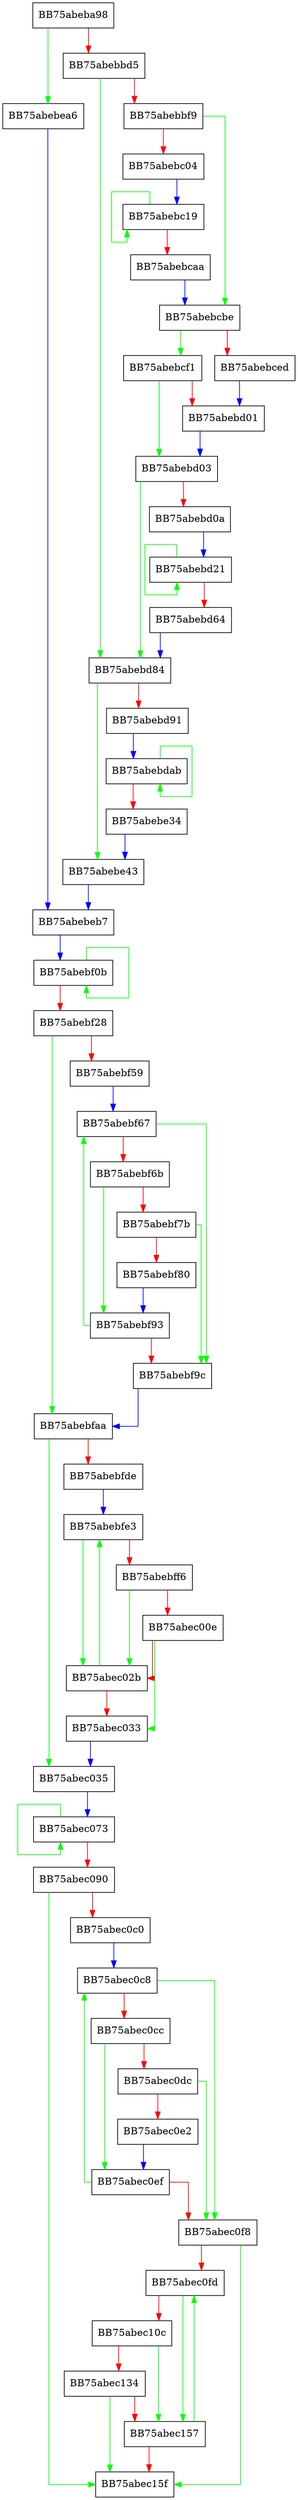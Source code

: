 digraph ZSTD_RowFindBestMatch_dictMatchState_5_5 {
  node [shape="box"];
  graph [splines=ortho];
  BB75abeba98 -> BB75abebea6 [color="green"];
  BB75abeba98 -> BB75abebbd5 [color="red"];
  BB75abebbd5 -> BB75abebd84 [color="green"];
  BB75abebbd5 -> BB75abebbf9 [color="red"];
  BB75abebbf9 -> BB75abebcbe [color="green"];
  BB75abebbf9 -> BB75abebc04 [color="red"];
  BB75abebc04 -> BB75abebc19 [color="blue"];
  BB75abebc19 -> BB75abebc19 [color="green"];
  BB75abebc19 -> BB75abebcaa [color="red"];
  BB75abebcaa -> BB75abebcbe [color="blue"];
  BB75abebcbe -> BB75abebcf1 [color="green"];
  BB75abebcbe -> BB75abebced [color="red"];
  BB75abebced -> BB75abebd01 [color="blue"];
  BB75abebcf1 -> BB75abebd03 [color="green"];
  BB75abebcf1 -> BB75abebd01 [color="red"];
  BB75abebd01 -> BB75abebd03 [color="blue"];
  BB75abebd03 -> BB75abebd84 [color="green"];
  BB75abebd03 -> BB75abebd0a [color="red"];
  BB75abebd0a -> BB75abebd21 [color="blue"];
  BB75abebd21 -> BB75abebd21 [color="green"];
  BB75abebd21 -> BB75abebd64 [color="red"];
  BB75abebd64 -> BB75abebd84 [color="blue"];
  BB75abebd84 -> BB75abebe43 [color="green"];
  BB75abebd84 -> BB75abebd91 [color="red"];
  BB75abebd91 -> BB75abebdab [color="blue"];
  BB75abebdab -> BB75abebdab [color="green"];
  BB75abebdab -> BB75abebe34 [color="red"];
  BB75abebe34 -> BB75abebe43 [color="blue"];
  BB75abebe43 -> BB75abebeb7 [color="blue"];
  BB75abebea6 -> BB75abebeb7 [color="blue"];
  BB75abebeb7 -> BB75abebf0b [color="blue"];
  BB75abebf0b -> BB75abebf0b [color="green"];
  BB75abebf0b -> BB75abebf28 [color="red"];
  BB75abebf28 -> BB75abebfaa [color="green"];
  BB75abebf28 -> BB75abebf59 [color="red"];
  BB75abebf59 -> BB75abebf67 [color="blue"];
  BB75abebf67 -> BB75abebf9c [color="green"];
  BB75abebf67 -> BB75abebf6b [color="red"];
  BB75abebf6b -> BB75abebf93 [color="green"];
  BB75abebf6b -> BB75abebf7b [color="red"];
  BB75abebf7b -> BB75abebf9c [color="green"];
  BB75abebf7b -> BB75abebf80 [color="red"];
  BB75abebf80 -> BB75abebf93 [color="blue"];
  BB75abebf93 -> BB75abebf67 [color="green"];
  BB75abebf93 -> BB75abebf9c [color="red"];
  BB75abebf9c -> BB75abebfaa [color="blue"];
  BB75abebfaa -> BB75abec035 [color="green"];
  BB75abebfaa -> BB75abebfde [color="red"];
  BB75abebfde -> BB75abebfe3 [color="blue"];
  BB75abebfe3 -> BB75abec02b [color="green"];
  BB75abebfe3 -> BB75abebff6 [color="red"];
  BB75abebff6 -> BB75abec02b [color="green"];
  BB75abebff6 -> BB75abec00e [color="red"];
  BB75abec00e -> BB75abec033 [color="green"];
  BB75abec00e -> BB75abec02b [color="red"];
  BB75abec02b -> BB75abebfe3 [color="green"];
  BB75abec02b -> BB75abec033 [color="red"];
  BB75abec033 -> BB75abec035 [color="blue"];
  BB75abec035 -> BB75abec073 [color="blue"];
  BB75abec073 -> BB75abec073 [color="green"];
  BB75abec073 -> BB75abec090 [color="red"];
  BB75abec090 -> BB75abec15f [color="green"];
  BB75abec090 -> BB75abec0c0 [color="red"];
  BB75abec0c0 -> BB75abec0c8 [color="blue"];
  BB75abec0c8 -> BB75abec0f8 [color="green"];
  BB75abec0c8 -> BB75abec0cc [color="red"];
  BB75abec0cc -> BB75abec0ef [color="green"];
  BB75abec0cc -> BB75abec0dc [color="red"];
  BB75abec0dc -> BB75abec0f8 [color="green"];
  BB75abec0dc -> BB75abec0e2 [color="red"];
  BB75abec0e2 -> BB75abec0ef [color="blue"];
  BB75abec0ef -> BB75abec0c8 [color="green"];
  BB75abec0ef -> BB75abec0f8 [color="red"];
  BB75abec0f8 -> BB75abec15f [color="green"];
  BB75abec0f8 -> BB75abec0fd [color="red"];
  BB75abec0fd -> BB75abec157 [color="green"];
  BB75abec0fd -> BB75abec10c [color="red"];
  BB75abec10c -> BB75abec157 [color="green"];
  BB75abec10c -> BB75abec134 [color="red"];
  BB75abec134 -> BB75abec15f [color="green"];
  BB75abec134 -> BB75abec157 [color="red"];
  BB75abec157 -> BB75abec0fd [color="green"];
  BB75abec157 -> BB75abec15f [color="red"];
}
